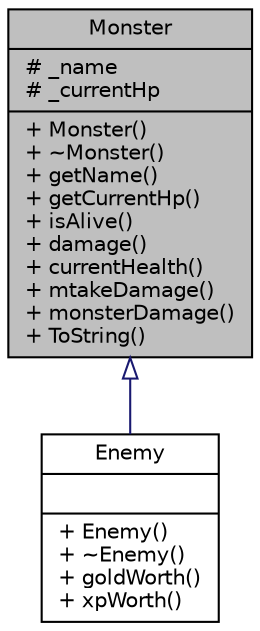 digraph "Monster"
{
 // LATEX_PDF_SIZE
  edge [fontname="Helvetica",fontsize="10",labelfontname="Helvetica",labelfontsize="10"];
  node [fontname="Helvetica",fontsize="10",shape=record];
  Node1 [label="{Monster\n|# _name\l# _currentHp\l|+ Monster()\l+ ~Monster()\l+ getName()\l+ getCurrentHp()\l+ isAlive()\l+ damage()\l+ currentHealth()\l+ mtakeDamage()\l+ monsterDamage()\l+ ToString()\l}",height=0.2,width=0.4,color="black", fillcolor="grey75", style="filled", fontcolor="black",tooltip=" "];
  Node1 -> Node2 [dir="back",color="midnightblue",fontsize="10",style="solid",arrowtail="onormal",fontname="Helvetica"];
  Node2 [label="{Enemy\n||+ Enemy()\l+ ~Enemy()\l+ goldWorth()\l+ xpWorth()\l}",height=0.2,width=0.4,color="black", fillcolor="white", style="filled",URL="$classEnemy.html",tooltip=" "];
}
